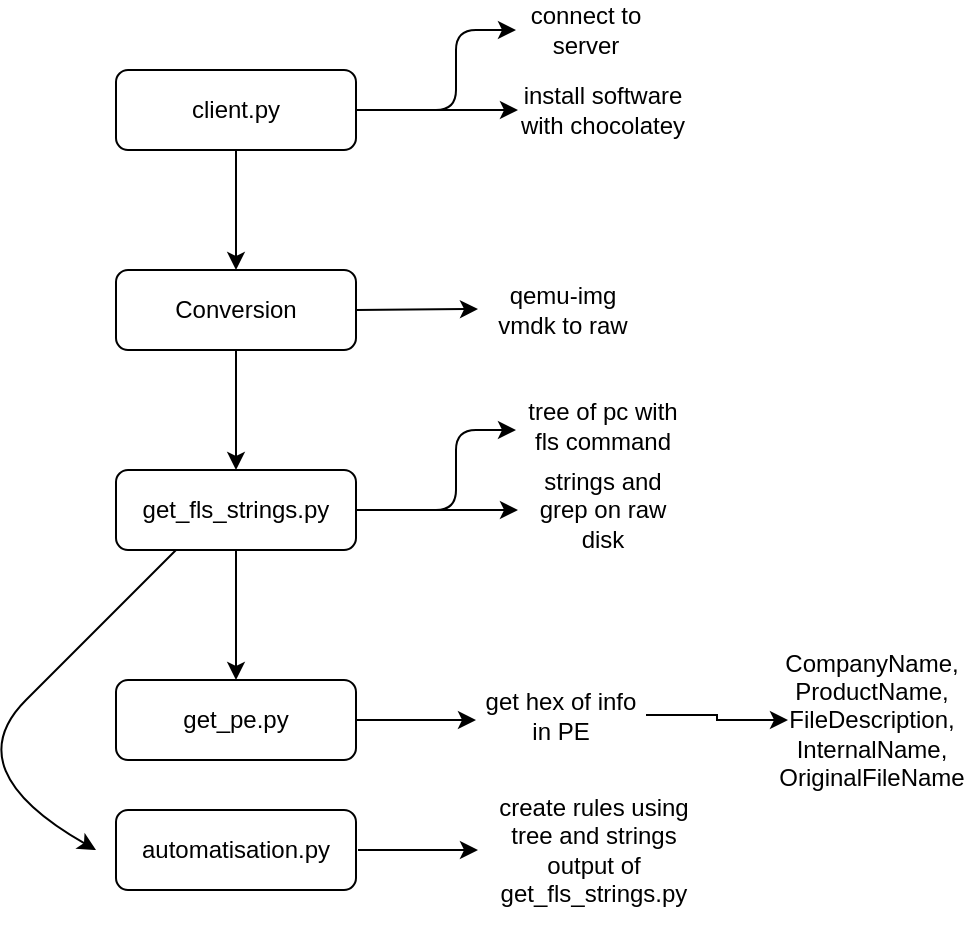 <mxfile>
    <diagram id="2n97B4rjngIoI-plXqw5" name="Page-1">
        <mxGraphModel dx="990" dy="575" grid="1" gridSize="10" guides="1" tooltips="1" connect="1" arrows="1" fold="1" page="1" pageScale="1" pageWidth="827" pageHeight="1169" math="0" shadow="0">
            <root>
                <mxCell id="0"/>
                <mxCell id="1" parent="0"/>
                <mxCell id="2" value="client.py" style="rounded=1;whiteSpace=wrap;html=1;" vertex="1" parent="1">
                    <mxGeometry x="170" y="70" width="120" height="40" as="geometry"/>
                </mxCell>
                <mxCell id="3" value="" style="endArrow=classic;html=1;exitX=1;exitY=0.5;exitDx=0;exitDy=0;entryX=0;entryY=0.5;entryDx=0;entryDy=0;" edge="1" parent="1" source="2" target="5">
                    <mxGeometry width="50" height="50" relative="1" as="geometry">
                        <mxPoint x="320" y="80" as="sourcePoint"/>
                        <mxPoint x="414" y="50" as="targetPoint"/>
                        <Array as="points">
                            <mxPoint x="340" y="90"/>
                            <mxPoint x="340" y="50"/>
                        </Array>
                    </mxGeometry>
                </mxCell>
                <mxCell id="5" value="connect to server" style="text;html=1;strokeColor=none;fillColor=none;align=center;verticalAlign=middle;whiteSpace=wrap;rounded=0;" vertex="1" parent="1">
                    <mxGeometry x="370" y="40" width="70" height="20" as="geometry"/>
                </mxCell>
                <mxCell id="6" value="" style="endArrow=classic;html=1;exitX=1;exitY=0.5;exitDx=0;exitDy=0;entryX=0;entryY=0.5;entryDx=0;entryDy=0;" edge="1" parent="1" source="2" target="7">
                    <mxGeometry width="50" height="50" relative="1" as="geometry">
                        <mxPoint x="310" y="160" as="sourcePoint"/>
                        <mxPoint x="390" y="120" as="targetPoint"/>
                        <Array as="points"/>
                    </mxGeometry>
                </mxCell>
                <mxCell id="7" value="install software with chocolatey" style="text;html=1;strokeColor=none;fillColor=none;align=center;verticalAlign=middle;whiteSpace=wrap;rounded=0;" vertex="1" parent="1">
                    <mxGeometry x="371" y="67.5" width="85" height="45" as="geometry"/>
                </mxCell>
                <mxCell id="9" value="" style="endArrow=classic;html=1;exitX=0.5;exitY=1;exitDx=0;exitDy=0;entryX=0.5;entryY=0;entryDx=0;entryDy=0;" edge="1" parent="1" source="2" target="10">
                    <mxGeometry width="50" height="50" relative="1" as="geometry">
                        <mxPoint x="190" y="200" as="sourcePoint"/>
                        <mxPoint x="230" y="160" as="targetPoint"/>
                    </mxGeometry>
                </mxCell>
                <mxCell id="20" value="" style="edgeStyle=orthogonalEdgeStyle;rounded=0;orthogonalLoop=1;jettySize=auto;html=1;" edge="1" parent="1" source="10" target="15">
                    <mxGeometry relative="1" as="geometry"/>
                </mxCell>
                <mxCell id="10" value="Conversion" style="rounded=1;whiteSpace=wrap;html=1;" vertex="1" parent="1">
                    <mxGeometry x="170" y="170" width="120" height="40" as="geometry"/>
                </mxCell>
                <mxCell id="12" value="" style="endArrow=classic;html=1;exitX=1;exitY=0.5;exitDx=0;exitDy=0;entryX=0;entryY=0.5;entryDx=0;entryDy=0;" edge="1" parent="1" source="10" target="13">
                    <mxGeometry width="50" height="50" relative="1" as="geometry">
                        <mxPoint x="300" y="189.5" as="sourcePoint"/>
                        <mxPoint x="380" y="188" as="targetPoint"/>
                        <Array as="points"/>
                    </mxGeometry>
                </mxCell>
                <mxCell id="13" value="qemu-img vmdk to raw" style="text;html=1;strokeColor=none;fillColor=none;align=center;verticalAlign=middle;whiteSpace=wrap;rounded=0;" vertex="1" parent="1">
                    <mxGeometry x="351" y="167" width="85" height="45" as="geometry"/>
                </mxCell>
                <mxCell id="15" value="get_fls_strings.py" style="rounded=1;whiteSpace=wrap;html=1;" vertex="1" parent="1">
                    <mxGeometry x="170" y="270" width="120" height="40" as="geometry"/>
                </mxCell>
                <mxCell id="16" value="" style="endArrow=classic;html=1;exitX=1;exitY=0.5;exitDx=0;exitDy=0;" edge="1" parent="1" source="15">
                    <mxGeometry width="50" height="50" relative="1" as="geometry">
                        <mxPoint x="300" y="290" as="sourcePoint"/>
                        <mxPoint x="370" y="250" as="targetPoint"/>
                        <Array as="points">
                            <mxPoint x="340" y="290"/>
                            <mxPoint x="340" y="250"/>
                        </Array>
                    </mxGeometry>
                </mxCell>
                <mxCell id="17" value="tree of pc with fls command" style="text;html=1;strokeColor=none;fillColor=none;align=center;verticalAlign=middle;whiteSpace=wrap;rounded=0;" vertex="1" parent="1">
                    <mxGeometry x="371" y="225" width="85" height="45" as="geometry"/>
                </mxCell>
                <mxCell id="18" value="" style="endArrow=classic;html=1;exitX=1;exitY=0.5;exitDx=0;exitDy=0;entryX=0;entryY=0.5;entryDx=0;entryDy=0;" edge="1" parent="1" target="19">
                    <mxGeometry width="50" height="50" relative="1" as="geometry">
                        <mxPoint x="290" y="290" as="sourcePoint"/>
                        <mxPoint x="390" y="320" as="targetPoint"/>
                        <Array as="points"/>
                    </mxGeometry>
                </mxCell>
                <mxCell id="19" value="strings and grep on raw disk" style="text;html=1;strokeColor=none;fillColor=none;align=center;verticalAlign=middle;whiteSpace=wrap;rounded=0;" vertex="1" parent="1">
                    <mxGeometry x="371" y="267.5" width="85" height="45" as="geometry"/>
                </mxCell>
                <mxCell id="21" value="" style="endArrow=classic;html=1;exitX=0.5;exitY=1;exitDx=0;exitDy=0;entryX=0.5;entryY=0;entryDx=0;entryDy=0;" edge="1" parent="1" source="15" target="22">
                    <mxGeometry width="50" height="50" relative="1" as="geometry">
                        <mxPoint x="205" y="390" as="sourcePoint"/>
                        <mxPoint x="180" y="390" as="targetPoint"/>
                        <Array as="points">
                            <mxPoint x="230" y="350"/>
                            <mxPoint x="230" y="360"/>
                        </Array>
                    </mxGeometry>
                </mxCell>
                <mxCell id="22" value="get_pe.py" style="rounded=1;whiteSpace=wrap;html=1;" vertex="1" parent="1">
                    <mxGeometry x="170" y="375" width="120" height="40" as="geometry"/>
                </mxCell>
                <mxCell id="23" value="" style="endArrow=classic;html=1;" edge="1" parent="1">
                    <mxGeometry width="50" height="50" relative="1" as="geometry">
                        <mxPoint x="290" y="395" as="sourcePoint"/>
                        <mxPoint x="350" y="395" as="targetPoint"/>
                    </mxGeometry>
                </mxCell>
                <mxCell id="27" value="" style="edgeStyle=orthogonalEdgeStyle;rounded=0;orthogonalLoop=1;jettySize=auto;html=1;" edge="1" parent="1" source="25" target="26">
                    <mxGeometry relative="1" as="geometry"/>
                </mxCell>
                <mxCell id="25" value="get hex of info in PE" style="text;html=1;strokeColor=none;fillColor=none;align=center;verticalAlign=middle;whiteSpace=wrap;rounded=0;" vertex="1" parent="1">
                    <mxGeometry x="350" y="370" width="85" height="45" as="geometry"/>
                </mxCell>
                <mxCell id="26" value="CompanyName, ProductName, FileDescription, InternalName, OriginalFileName" style="text;html=1;strokeColor=none;fillColor=none;align=center;verticalAlign=middle;whiteSpace=wrap;rounded=0;" vertex="1" parent="1">
                    <mxGeometry x="506" y="375" width="84" height="40" as="geometry"/>
                </mxCell>
                <mxCell id="28" value="" style="curved=1;endArrow=classic;html=1;exitX=0.25;exitY=1;exitDx=0;exitDy=0;" edge="1" parent="1" source="15">
                    <mxGeometry width="50" height="50" relative="1" as="geometry">
                        <mxPoint x="100" y="425" as="sourcePoint"/>
                        <mxPoint x="160" y="460" as="targetPoint"/>
                        <Array as="points">
                            <mxPoint x="160" y="350"/>
                            <mxPoint x="90" y="420"/>
                        </Array>
                    </mxGeometry>
                </mxCell>
                <mxCell id="29" value="automatisation.py" style="rounded=1;whiteSpace=wrap;html=1;" vertex="1" parent="1">
                    <mxGeometry x="170" y="440" width="120" height="40" as="geometry"/>
                </mxCell>
                <mxCell id="30" value="" style="endArrow=classic;html=1;" edge="1" parent="1">
                    <mxGeometry width="50" height="50" relative="1" as="geometry">
                        <mxPoint x="291" y="460" as="sourcePoint"/>
                        <mxPoint x="351" y="460" as="targetPoint"/>
                    </mxGeometry>
                </mxCell>
                <mxCell id="31" value="create rules using tree and strings output of get_fls_strings.py" style="text;html=1;strokeColor=none;fillColor=none;align=center;verticalAlign=middle;whiteSpace=wrap;rounded=0;" vertex="1" parent="1">
                    <mxGeometry x="351" y="410" width="116" height="100" as="geometry"/>
                </mxCell>
            </root>
        </mxGraphModel>
    </diagram>
</mxfile>
